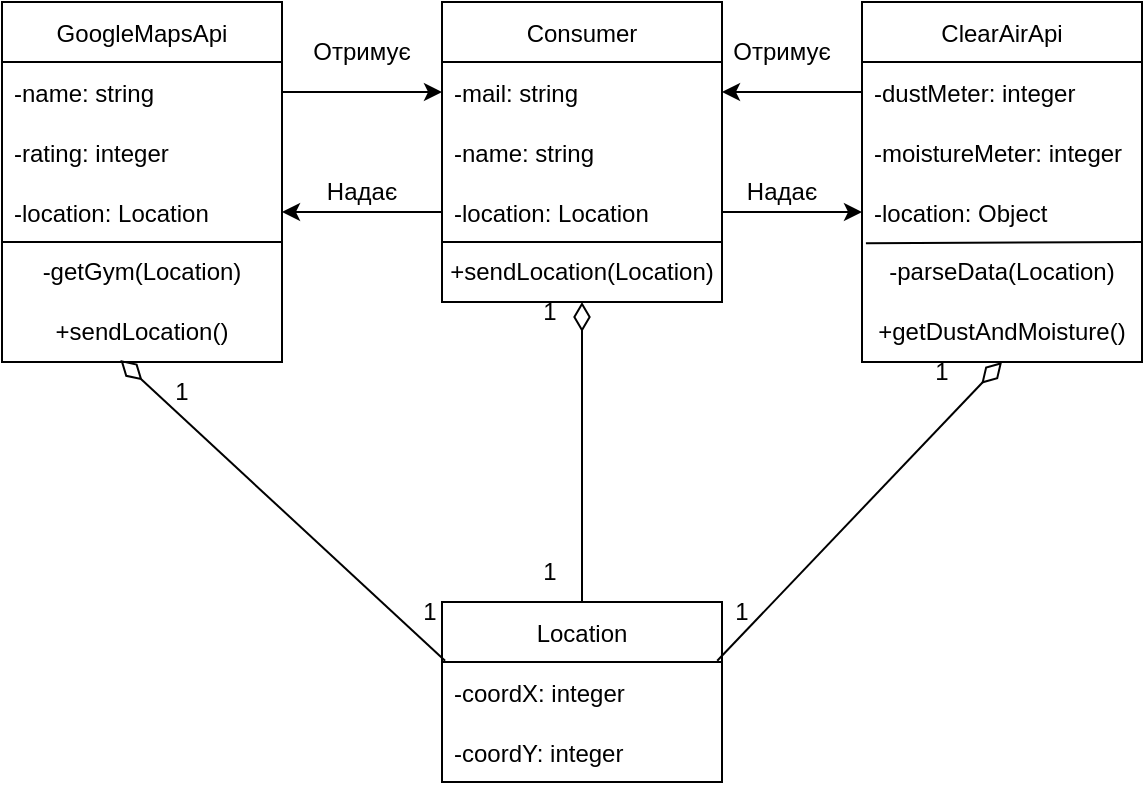 <mxfile version="20.4.1" type="device"><diagram id="UP70OYsEdL4t-0LXMRVg" name="Страница 1"><mxGraphModel dx="1038" dy="579" grid="1" gridSize="10" guides="1" tooltips="1" connect="1" arrows="1" fold="1" page="1" pageScale="1" pageWidth="827" pageHeight="1169" math="0" shadow="0"><root><mxCell id="0"/><mxCell id="1" parent="0"/><mxCell id="zKAUEKV1T977Aa9bg8hR-9" value="ClearAirApi" style="swimlane;fontStyle=0;childLayout=stackLayout;horizontal=1;startSize=30;horizontalStack=0;resizeParent=1;resizeParentMax=0;resizeLast=0;collapsible=1;marginBottom=0;" parent="1" vertex="1"><mxGeometry x="540" y="200" width="140" height="180" as="geometry"/></mxCell><mxCell id="zKAUEKV1T977Aa9bg8hR-10" value="-dustMeter: integer" style="text;strokeColor=none;fillColor=none;align=left;verticalAlign=middle;spacingLeft=4;spacingRight=4;overflow=hidden;points=[[0,0.5],[1,0.5]];portConstraint=eastwest;rotatable=0;" parent="zKAUEKV1T977Aa9bg8hR-9" vertex="1"><mxGeometry y="30" width="140" height="30" as="geometry"/></mxCell><mxCell id="zKAUEKV1T977Aa9bg8hR-11" value="-moistureMeter: integer" style="text;strokeColor=none;fillColor=none;align=left;verticalAlign=middle;spacingLeft=4;spacingRight=4;overflow=hidden;points=[[0,0.5],[1,0.5]];portConstraint=eastwest;rotatable=0;" parent="zKAUEKV1T977Aa9bg8hR-9" vertex="1"><mxGeometry y="60" width="140" height="30" as="geometry"/></mxCell><mxCell id="zKAUEKV1T977Aa9bg8hR-12" value="-location: Object" style="text;strokeColor=none;fillColor=none;align=left;verticalAlign=middle;spacingLeft=4;spacingRight=4;overflow=hidden;points=[[0,0.5],[1,0.5]];portConstraint=eastwest;rotatable=0;" parent="zKAUEKV1T977Aa9bg8hR-9" vertex="1"><mxGeometry y="90" width="140" height="30" as="geometry"/></mxCell><mxCell id="zLQTJ_272nbTS328Fp41-14" value="-parseData(Location)" style="text;html=1;strokeColor=none;fillColor=none;align=center;verticalAlign=middle;whiteSpace=wrap;rounded=0;" parent="zKAUEKV1T977Aa9bg8hR-9" vertex="1"><mxGeometry y="120" width="140" height="30" as="geometry"/></mxCell><mxCell id="zLQTJ_272nbTS328Fp41-15" value="" style="endArrow=none;html=1;rounded=0;endSize=12;targetPerimeterSpacing=11;exitX=0.014;exitY=1.02;exitDx=0;exitDy=0;exitPerimeter=0;entryX=1;entryY=0;entryDx=0;entryDy=0;" parent="zKAUEKV1T977Aa9bg8hR-9" source="zKAUEKV1T977Aa9bg8hR-12" target="zLQTJ_272nbTS328Fp41-14" edge="1"><mxGeometry width="50" height="50" relative="1" as="geometry"><mxPoint x="-50" y="230" as="sourcePoint"/><mxPoint y="180" as="targetPoint"/></mxGeometry></mxCell><mxCell id="zLQTJ_272nbTS328Fp41-16" value="+getDustAndMoisture()" style="text;html=1;strokeColor=none;fillColor=none;align=center;verticalAlign=middle;whiteSpace=wrap;rounded=0;" parent="zKAUEKV1T977Aa9bg8hR-9" vertex="1"><mxGeometry y="150" width="140" height="30" as="geometry"/></mxCell><mxCell id="zKAUEKV1T977Aa9bg8hR-16" value="Отримує" style="text;html=1;strokeColor=none;fillColor=none;align=center;verticalAlign=middle;whiteSpace=wrap;rounded=0;" parent="1" vertex="1"><mxGeometry x="470" y="210" width="60" height="30" as="geometry"/></mxCell><mxCell id="zKAUEKV1T977Aa9bg8hR-17" value="GoogleMapsApi" style="swimlane;fontStyle=0;childLayout=stackLayout;horizontal=1;startSize=30;horizontalStack=0;resizeParent=1;resizeParentMax=0;resizeLast=0;collapsible=1;marginBottom=0;" parent="1" vertex="1"><mxGeometry x="110" y="200" width="140" height="180" as="geometry"/></mxCell><mxCell id="zKAUEKV1T977Aa9bg8hR-18" value="-name: string" style="text;strokeColor=none;fillColor=none;align=left;verticalAlign=middle;spacingLeft=4;spacingRight=4;overflow=hidden;points=[[0,0.5],[1,0.5]];portConstraint=eastwest;rotatable=0;" parent="zKAUEKV1T977Aa9bg8hR-17" vertex="1"><mxGeometry y="30" width="140" height="30" as="geometry"/></mxCell><mxCell id="zKAUEKV1T977Aa9bg8hR-19" value="-rating: integer" style="text;strokeColor=none;fillColor=none;align=left;verticalAlign=middle;spacingLeft=4;spacingRight=4;overflow=hidden;points=[[0,0.5],[1,0.5]];portConstraint=eastwest;rotatable=0;" parent="zKAUEKV1T977Aa9bg8hR-17" vertex="1"><mxGeometry y="60" width="140" height="30" as="geometry"/></mxCell><mxCell id="zKAUEKV1T977Aa9bg8hR-20" value="-location: Location" style="text;strokeColor=none;fillColor=none;align=left;verticalAlign=middle;spacingLeft=4;spacingRight=4;overflow=hidden;points=[[0,0.5],[1,0.5]];portConstraint=eastwest;rotatable=0;" parent="zKAUEKV1T977Aa9bg8hR-17" vertex="1"><mxGeometry y="90" width="140" height="30" as="geometry"/></mxCell><mxCell id="zLQTJ_272nbTS328Fp41-17" value="-getGym(Location)" style="text;html=1;strokeColor=none;fillColor=none;align=center;verticalAlign=middle;whiteSpace=wrap;rounded=0;" parent="zKAUEKV1T977Aa9bg8hR-17" vertex="1"><mxGeometry y="120" width="140" height="30" as="geometry"/></mxCell><mxCell id="zLQTJ_272nbTS328Fp41-18" value="" style="endArrow=none;html=1;rounded=0;endSize=12;targetPerimeterSpacing=11;exitX=0;exitY=0;exitDx=0;exitDy=0;entryX=1;entryY=0;entryDx=0;entryDy=0;" parent="zKAUEKV1T977Aa9bg8hR-17" source="zLQTJ_272nbTS328Fp41-17" target="zLQTJ_272nbTS328Fp41-17" edge="1"><mxGeometry width="50" height="50" relative="1" as="geometry"><mxPoint x="380" y="230" as="sourcePoint"/><mxPoint x="430" y="180" as="targetPoint"/></mxGeometry></mxCell><mxCell id="zLQTJ_272nbTS328Fp41-19" value="+sendLocation()" style="text;html=1;strokeColor=none;fillColor=none;align=center;verticalAlign=middle;whiteSpace=wrap;rounded=0;" parent="zKAUEKV1T977Aa9bg8hR-17" vertex="1"><mxGeometry y="150" width="140" height="30" as="geometry"/></mxCell><mxCell id="zKAUEKV1T977Aa9bg8hR-21" value="Location" style="swimlane;fontStyle=0;childLayout=stackLayout;horizontal=1;startSize=30;horizontalStack=0;resizeParent=1;resizeParentMax=0;resizeLast=0;collapsible=1;marginBottom=0;" parent="1" vertex="1"><mxGeometry x="330" y="500" width="140" height="90" as="geometry"/></mxCell><mxCell id="zKAUEKV1T977Aa9bg8hR-22" value="-coordX: integer" style="text;strokeColor=none;fillColor=none;align=left;verticalAlign=middle;spacingLeft=4;spacingRight=4;overflow=hidden;points=[[0,0.5],[1,0.5]];portConstraint=eastwest;rotatable=0;" parent="zKAUEKV1T977Aa9bg8hR-21" vertex="1"><mxGeometry y="30" width="140" height="30" as="geometry"/></mxCell><mxCell id="zKAUEKV1T977Aa9bg8hR-23" value="-coordY: integer" style="text;strokeColor=none;fillColor=none;align=left;verticalAlign=middle;spacingLeft=4;spacingRight=4;overflow=hidden;points=[[0,0.5],[1,0.5]];portConstraint=eastwest;rotatable=0;" parent="zKAUEKV1T977Aa9bg8hR-21" vertex="1"><mxGeometry y="60" width="140" height="30" as="geometry"/></mxCell><mxCell id="zKAUEKV1T977Aa9bg8hR-25" value="" style="endArrow=diamondThin;html=1;rounded=0;exitX=0.5;exitY=0;exitDx=0;exitDy=0;endFill=0;targetPerimeterSpacing=0;endSize=12;entryX=0.5;entryY=1;entryDx=0;entryDy=0;" parent="1" source="zKAUEKV1T977Aa9bg8hR-21" target="zLQTJ_272nbTS328Fp41-12" edge="1"><mxGeometry width="50" height="50" relative="1" as="geometry"><mxPoint x="390" y="420" as="sourcePoint"/><mxPoint x="400" y="420" as="targetPoint"/></mxGeometry></mxCell><mxCell id="zKAUEKV1T977Aa9bg8hR-26" value="Consumer" style="swimlane;fontStyle=0;childLayout=stackLayout;horizontal=1;startSize=30;horizontalStack=0;resizeParent=1;resizeParentMax=0;resizeLast=0;collapsible=1;marginBottom=0;" parent="1" vertex="1"><mxGeometry x="330" y="200" width="140" height="150" as="geometry"><mxRectangle x="290" y="130" width="100" height="30" as="alternateBounds"/></mxGeometry></mxCell><mxCell id="zKAUEKV1T977Aa9bg8hR-27" value="-mail: string" style="text;strokeColor=none;fillColor=none;align=left;verticalAlign=middle;spacingLeft=4;spacingRight=4;overflow=hidden;points=[[0,0.5],[1,0.5]];portConstraint=eastwest;rotatable=0;" parent="zKAUEKV1T977Aa9bg8hR-26" vertex="1"><mxGeometry y="30" width="140" height="30" as="geometry"/></mxCell><mxCell id="zKAUEKV1T977Aa9bg8hR-28" value="-name: string" style="text;strokeColor=none;fillColor=none;align=left;verticalAlign=middle;spacingLeft=4;spacingRight=4;overflow=hidden;points=[[0,0.5],[1,0.5]];portConstraint=eastwest;rotatable=0;" parent="zKAUEKV1T977Aa9bg8hR-26" vertex="1"><mxGeometry y="60" width="140" height="30" as="geometry"/></mxCell><mxCell id="zKAUEKV1T977Aa9bg8hR-29" value="-location: Location" style="text;strokeColor=none;fillColor=none;align=left;verticalAlign=middle;spacingLeft=4;spacingRight=4;overflow=hidden;points=[[0,0.5],[1,0.5]];portConstraint=eastwest;rotatable=0;" parent="zKAUEKV1T977Aa9bg8hR-26" vertex="1"><mxGeometry y="90" width="140" height="30" as="geometry"/></mxCell><mxCell id="zLQTJ_272nbTS328Fp41-12" value="+sendLocation(Location)" style="text;html=1;strokeColor=none;fillColor=none;align=center;verticalAlign=middle;whiteSpace=wrap;rounded=0;" parent="zKAUEKV1T977Aa9bg8hR-26" vertex="1"><mxGeometry y="120" width="140" height="30" as="geometry"/></mxCell><mxCell id="zLQTJ_272nbTS328Fp41-13" value="" style="endArrow=none;html=1;rounded=0;endSize=12;targetPerimeterSpacing=11;exitX=0;exitY=0;exitDx=0;exitDy=0;entryX=1;entryY=0;entryDx=0;entryDy=0;" parent="zKAUEKV1T977Aa9bg8hR-26" source="zLQTJ_272nbTS328Fp41-12" target="zLQTJ_272nbTS328Fp41-12" edge="1"><mxGeometry width="50" height="50" relative="1" as="geometry"><mxPoint x="160" y="130" as="sourcePoint"/><mxPoint x="210" y="80" as="targetPoint"/></mxGeometry></mxCell><mxCell id="zKAUEKV1T977Aa9bg8hR-30" value="" style="endArrow=classic;html=1;rounded=0;exitX=0;exitY=0.5;exitDx=0;exitDy=0;entryX=1;entryY=0.5;entryDx=0;entryDy=0;" parent="1" source="zKAUEKV1T977Aa9bg8hR-10" target="zKAUEKV1T977Aa9bg8hR-27" edge="1"><mxGeometry width="50" height="50" relative="1" as="geometry"><mxPoint x="430" y="400" as="sourcePoint"/><mxPoint x="480" y="350" as="targetPoint"/></mxGeometry></mxCell><mxCell id="zKAUEKV1T977Aa9bg8hR-31" value="" style="endArrow=classic;html=1;rounded=0;exitX=1;exitY=0.5;exitDx=0;exitDy=0;entryX=0;entryY=0.5;entryDx=0;entryDy=0;" parent="1" source="zKAUEKV1T977Aa9bg8hR-29" target="zKAUEKV1T977Aa9bg8hR-12" edge="1"><mxGeometry width="50" height="50" relative="1" as="geometry"><mxPoint x="430" y="400" as="sourcePoint"/><mxPoint x="480" y="350" as="targetPoint"/></mxGeometry></mxCell><mxCell id="zKAUEKV1T977Aa9bg8hR-32" value="Надає" style="text;html=1;strokeColor=none;fillColor=none;align=center;verticalAlign=middle;whiteSpace=wrap;rounded=0;" parent="1" vertex="1"><mxGeometry x="470" y="280" width="60" height="30" as="geometry"/></mxCell><mxCell id="zKAUEKV1T977Aa9bg8hR-33" value="" style="endArrow=classic;html=1;rounded=0;exitX=0;exitY=0.5;exitDx=0;exitDy=0;" parent="1" source="zKAUEKV1T977Aa9bg8hR-29" target="zKAUEKV1T977Aa9bg8hR-20" edge="1"><mxGeometry width="50" height="50" relative="1" as="geometry"><mxPoint x="430" y="400" as="sourcePoint"/><mxPoint x="480" y="350" as="targetPoint"/></mxGeometry></mxCell><mxCell id="zKAUEKV1T977Aa9bg8hR-34" value="Надає" style="text;html=1;strokeColor=none;fillColor=none;align=center;verticalAlign=middle;whiteSpace=wrap;rounded=0;" parent="1" vertex="1"><mxGeometry x="260" y="280" width="60" height="30" as="geometry"/></mxCell><mxCell id="zKAUEKV1T977Aa9bg8hR-35" value="Отримує" style="text;html=1;strokeColor=none;fillColor=none;align=center;verticalAlign=middle;whiteSpace=wrap;rounded=0;" parent="1" vertex="1"><mxGeometry x="260" y="210" width="60" height="30" as="geometry"/></mxCell><mxCell id="zKAUEKV1T977Aa9bg8hR-36" value="" style="endArrow=classic;html=1;rounded=0;exitX=1;exitY=0.5;exitDx=0;exitDy=0;entryX=0;entryY=0.5;entryDx=0;entryDy=0;" parent="1" source="zKAUEKV1T977Aa9bg8hR-18" target="zKAUEKV1T977Aa9bg8hR-27" edge="1"><mxGeometry width="50" height="50" relative="1" as="geometry"><mxPoint x="430" y="400" as="sourcePoint"/><mxPoint x="480" y="350" as="targetPoint"/></mxGeometry></mxCell><mxCell id="zLQTJ_272nbTS328Fp41-3" value="" style="endArrow=diamondThin;html=1;rounded=0;exitX=0.011;exitY=-0.02;exitDx=0;exitDy=0;endFill=0;targetPerimeterSpacing=0;endSize=12;exitPerimeter=0;entryX=0.423;entryY=0.967;entryDx=0;entryDy=0;entryPerimeter=0;" parent="1" source="zKAUEKV1T977Aa9bg8hR-22" target="zLQTJ_272nbTS328Fp41-19" edge="1"><mxGeometry width="50" height="50" relative="1" as="geometry"><mxPoint x="273.64" y="410" as="sourcePoint"/><mxPoint x="190" y="470" as="targetPoint"/></mxGeometry></mxCell><mxCell id="zLQTJ_272nbTS328Fp41-4" value="" style="endArrow=diamondThin;html=1;rounded=0;endFill=0;targetPerimeterSpacing=0;endSize=12;exitX=0.983;exitY=-0.02;exitDx=0;exitDy=0;exitPerimeter=0;entryX=0.5;entryY=1;entryDx=0;entryDy=0;" parent="1" source="zKAUEKV1T977Aa9bg8hR-22" target="zLQTJ_272nbTS328Fp41-16" edge="1"><mxGeometry width="50" height="50" relative="1" as="geometry"><mxPoint x="480" y="410" as="sourcePoint"/><mxPoint x="600" y="410" as="targetPoint"/></mxGeometry></mxCell><mxCell id="zLQTJ_272nbTS328Fp41-5" value="1" style="text;html=1;strokeColor=none;fillColor=none;align=center;verticalAlign=middle;whiteSpace=wrap;rounded=0;" parent="1" vertex="1"><mxGeometry x="354" y="470" width="60" height="30" as="geometry"/></mxCell><mxCell id="zLQTJ_272nbTS328Fp41-6" value="1" style="text;html=1;strokeColor=none;fillColor=none;align=center;verticalAlign=middle;whiteSpace=wrap;rounded=0;" parent="1" vertex="1"><mxGeometry x="354" y="340" width="60" height="30" as="geometry"/></mxCell><mxCell id="zLQTJ_272nbTS328Fp41-7" value="1" style="text;html=1;strokeColor=none;fillColor=none;align=center;verticalAlign=middle;whiteSpace=wrap;rounded=0;" parent="1" vertex="1"><mxGeometry x="170" y="380" width="60" height="30" as="geometry"/></mxCell><mxCell id="zLQTJ_272nbTS328Fp41-8" value="1" style="text;html=1;strokeColor=none;fillColor=none;align=center;verticalAlign=middle;whiteSpace=wrap;rounded=0;" parent="1" vertex="1"><mxGeometry x="294" y="490" width="60" height="30" as="geometry"/></mxCell><mxCell id="zLQTJ_272nbTS328Fp41-9" value="1" style="text;html=1;strokeColor=none;fillColor=none;align=center;verticalAlign=middle;whiteSpace=wrap;rounded=0;" parent="1" vertex="1"><mxGeometry x="450" y="490" width="60" height="30" as="geometry"/></mxCell><mxCell id="zLQTJ_272nbTS328Fp41-10" value="1" style="text;html=1;strokeColor=none;fillColor=none;align=center;verticalAlign=middle;whiteSpace=wrap;rounded=0;" parent="1" vertex="1"><mxGeometry x="550" y="370" width="60" height="30" as="geometry"/></mxCell></root></mxGraphModel></diagram></mxfile>